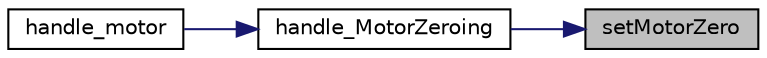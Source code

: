 digraph "setMotorZero"
{
 // LATEX_PDF_SIZE
  edge [fontname="Helvetica",fontsize="10",labelfontname="Helvetica",labelfontsize="10"];
  node [fontname="Helvetica",fontsize="10",shape=record];
  rankdir="RL";
  Node1 [label="setMotorZero",height=0.2,width=0.4,color="black", fillcolor="grey75", style="filled", fontcolor="black",tooltip=" "];
  Node1 -> Node2 [dir="back",color="midnightblue",fontsize="10",style="solid",fontname="Helvetica"];
  Node2 [label="handle_MotorZeroing",height=0.2,width=0.4,color="black", fillcolor="white", style="filled",URL="$_motor_8h.html#af88e6c189c91e40a32013bc4e41a445b",tooltip=" "];
  Node2 -> Node3 [dir="back",color="midnightblue",fontsize="10",style="solid",fontname="Helvetica"];
  Node3 [label="handle_motor",height=0.2,width=0.4,color="black", fillcolor="white", style="filled",URL="$_motor_8h.html#a204dbae80aa370f076a301082e06567a",tooltip=" "];
}
